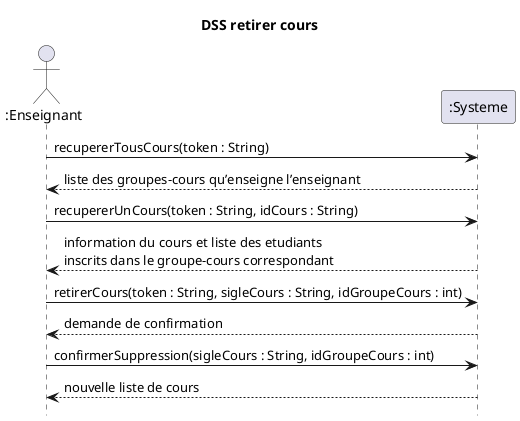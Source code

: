 @startuml DSS_Retirer_Cours
title DSS retirer cours
hide footbox
actor ":Enseignant" as prof
participant ":Systeme" as sys

prof->  sys : recupererTousCours(token : String)
sys --> prof : liste des groupes-cours qu’enseigne l’enseignant
prof -> sys : recupererUnCours(token : String, idCours : String)
sys --> prof : information du cours et liste des etudiants\ninscrits dans le groupe-cours correspondant
prof -> sys : retirerCours(token : String, sigleCours : String, idGroupeCours : int)
sys --> prof : demande de confirmation
prof -> sys : confirmerSuppression(sigleCours : String, idGroupeCours : int)
sys --> prof : nouvelle liste de cours

@enduml
